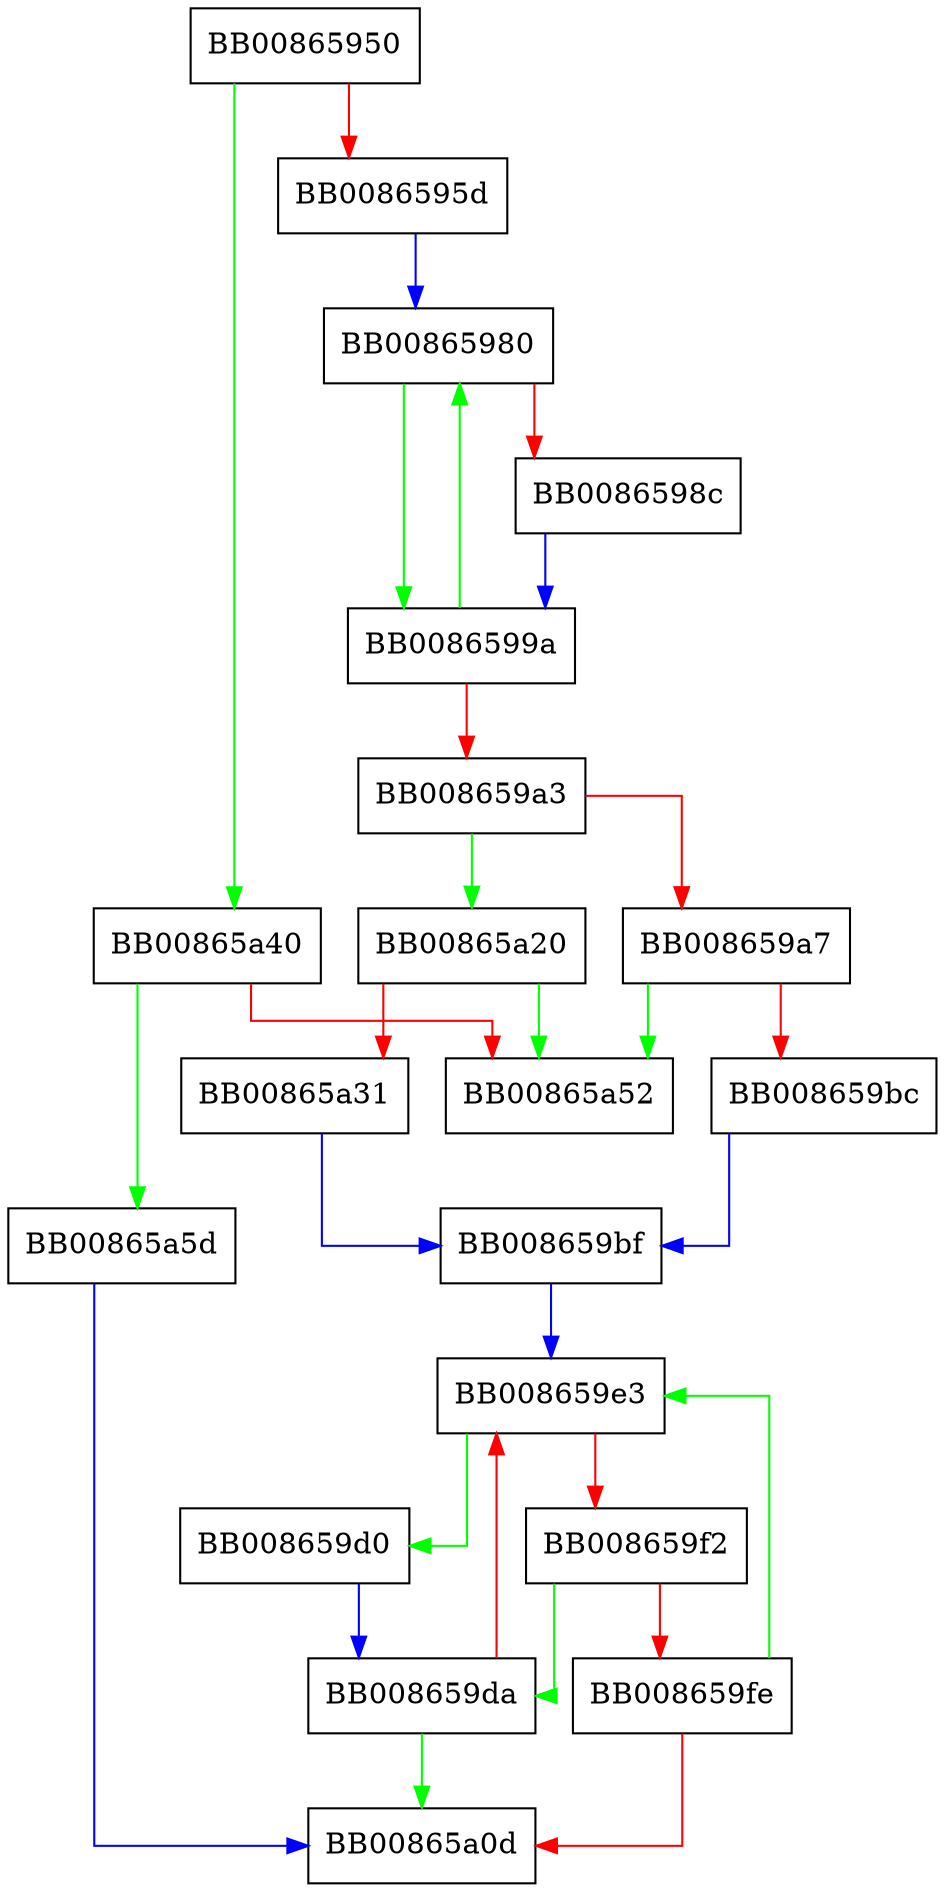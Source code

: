 digraph _nl_normalize_codeset {
  node [shape="box"];
  graph [splines=ortho];
  BB00865950 -> BB00865a40 [color="green"];
  BB00865950 -> BB0086595d [color="red"];
  BB0086595d -> BB00865980 [color="blue"];
  BB00865980 -> BB0086599a [color="green"];
  BB00865980 -> BB0086598c [color="red"];
  BB0086598c -> BB0086599a [color="blue"];
  BB0086599a -> BB00865980 [color="green"];
  BB0086599a -> BB008659a3 [color="red"];
  BB008659a3 -> BB00865a20 [color="green"];
  BB008659a3 -> BB008659a7 [color="red"];
  BB008659a7 -> BB00865a52 [color="green"];
  BB008659a7 -> BB008659bc [color="red"];
  BB008659bc -> BB008659bf [color="blue"];
  BB008659bf -> BB008659e3 [color="blue"];
  BB008659d0 -> BB008659da [color="blue"];
  BB008659da -> BB00865a0d [color="green"];
  BB008659da -> BB008659e3 [color="red"];
  BB008659e3 -> BB008659d0 [color="green"];
  BB008659e3 -> BB008659f2 [color="red"];
  BB008659f2 -> BB008659da [color="green"];
  BB008659f2 -> BB008659fe [color="red"];
  BB008659fe -> BB008659e3 [color="green"];
  BB008659fe -> BB00865a0d [color="red"];
  BB00865a20 -> BB00865a52 [color="green"];
  BB00865a20 -> BB00865a31 [color="red"];
  BB00865a31 -> BB008659bf [color="blue"];
  BB00865a40 -> BB00865a5d [color="green"];
  BB00865a40 -> BB00865a52 [color="red"];
  BB00865a5d -> BB00865a0d [color="blue"];
}